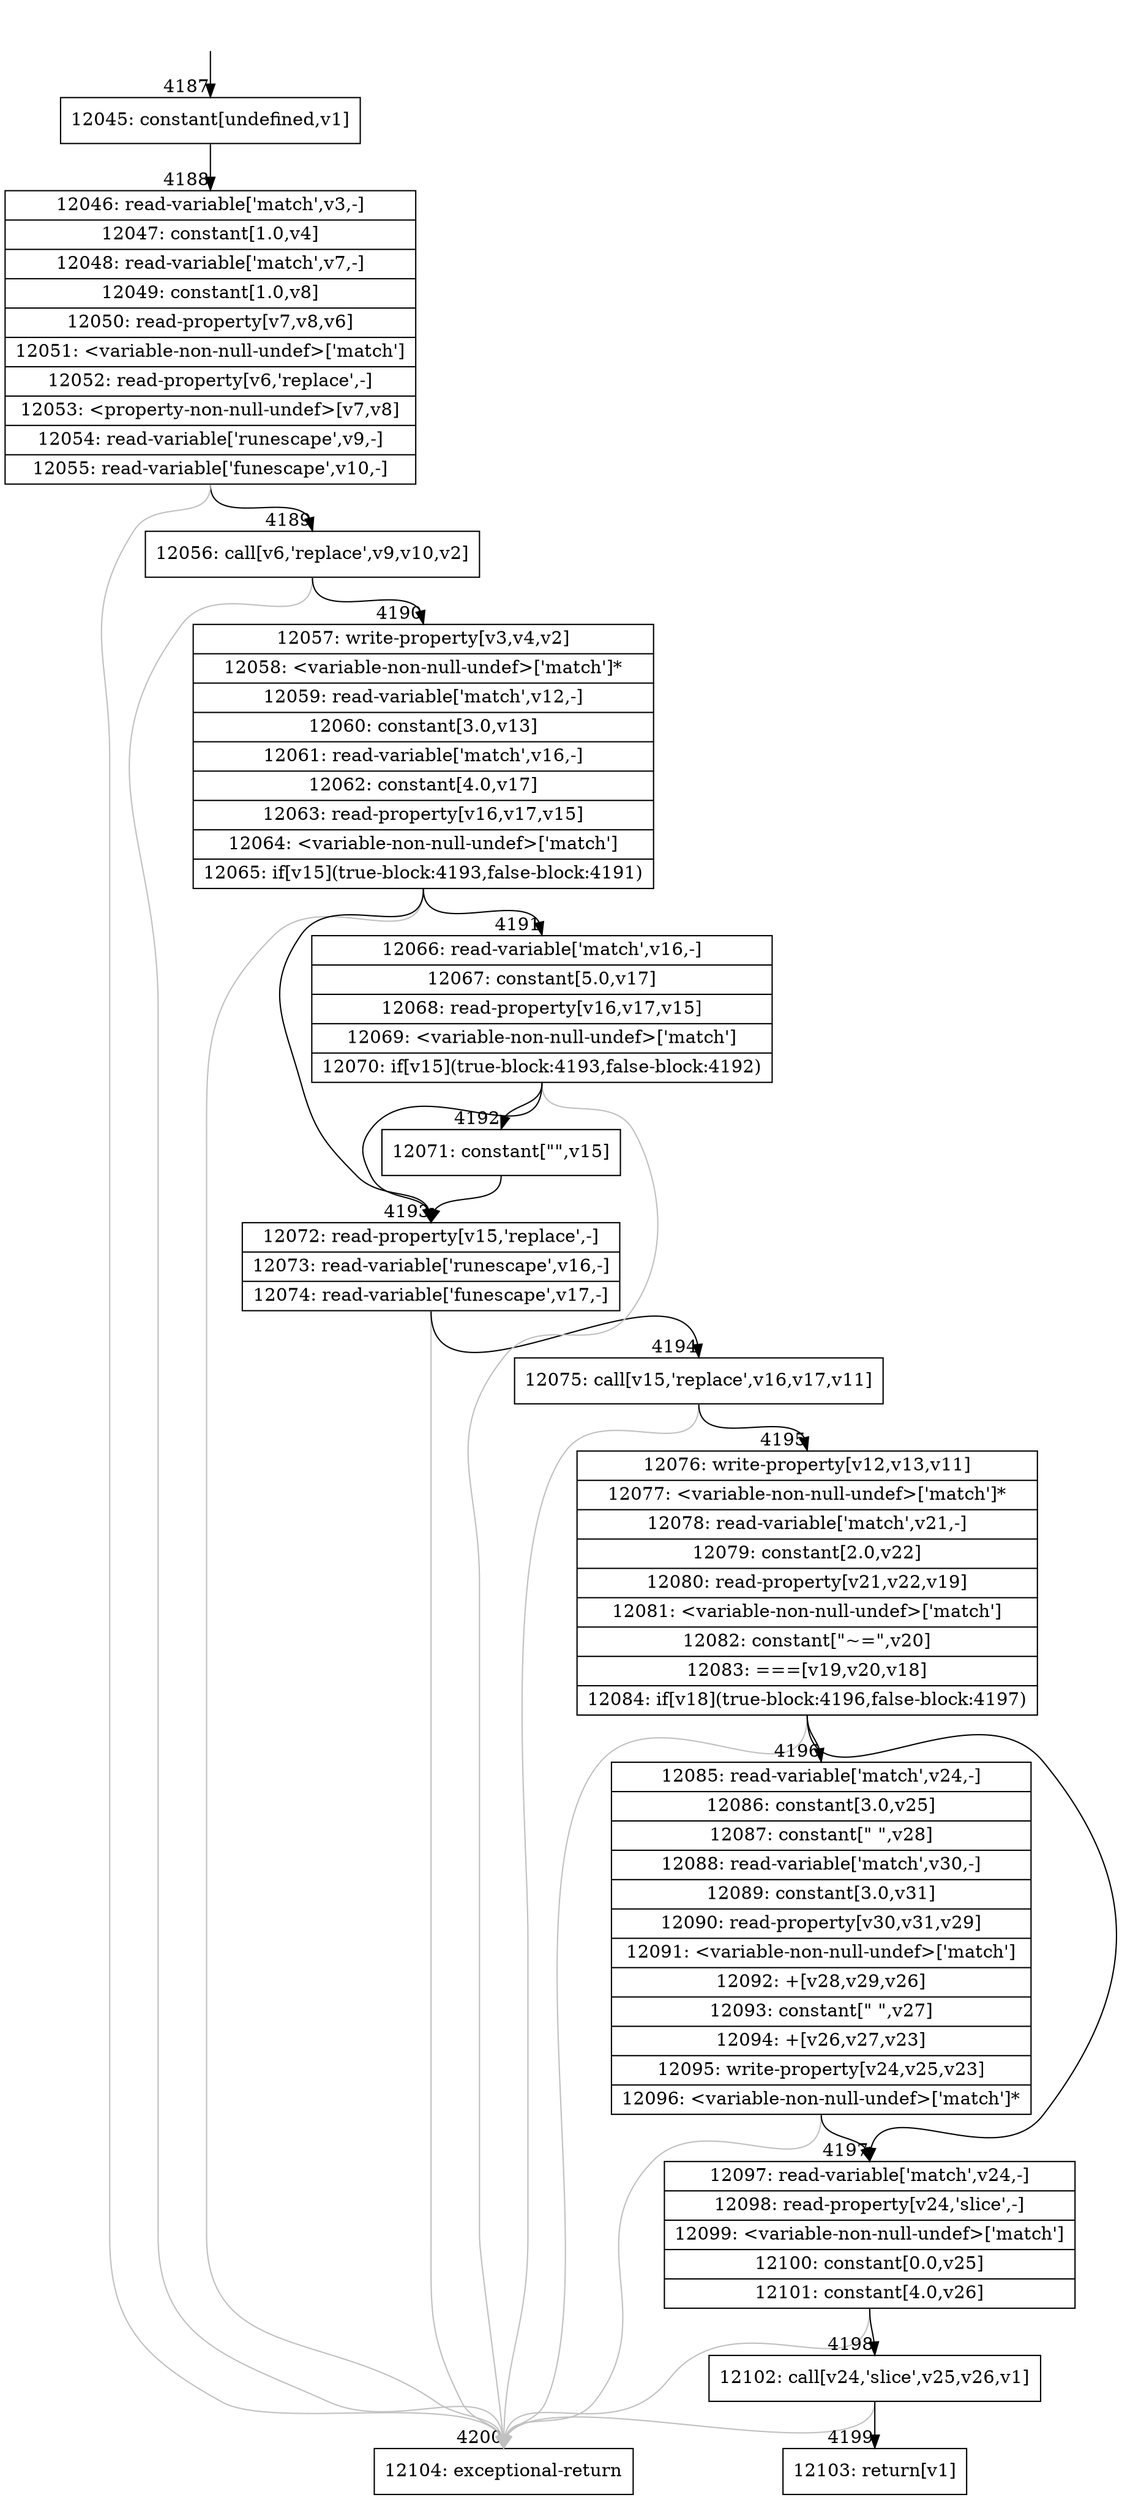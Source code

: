 digraph {
rankdir="TD"
BB_entry273[shape=none,label=""];
BB_entry273 -> BB4187 [tailport=s, headport=n, headlabel="    4187"]
BB4187 [shape=record label="{12045: constant[undefined,v1]}" ] 
BB4187 -> BB4188 [tailport=s, headport=n, headlabel="      4188"]
BB4188 [shape=record label="{12046: read-variable['match',v3,-]|12047: constant[1.0,v4]|12048: read-variable['match',v7,-]|12049: constant[1.0,v8]|12050: read-property[v7,v8,v6]|12051: \<variable-non-null-undef\>['match']|12052: read-property[v6,'replace',-]|12053: \<property-non-null-undef\>[v7,v8]|12054: read-variable['runescape',v9,-]|12055: read-variable['funescape',v10,-]}" ] 
BB4188 -> BB4189 [tailport=s, headport=n, headlabel="      4189"]
BB4188 -> BB4200 [tailport=s, headport=n, color=gray, headlabel="      4200"]
BB4189 [shape=record label="{12056: call[v6,'replace',v9,v10,v2]}" ] 
BB4189 -> BB4190 [tailport=s, headport=n, headlabel="      4190"]
BB4189 -> BB4200 [tailport=s, headport=n, color=gray]
BB4190 [shape=record label="{12057: write-property[v3,v4,v2]|12058: \<variable-non-null-undef\>['match']*|12059: read-variable['match',v12,-]|12060: constant[3.0,v13]|12061: read-variable['match',v16,-]|12062: constant[4.0,v17]|12063: read-property[v16,v17,v15]|12064: \<variable-non-null-undef\>['match']|12065: if[v15](true-block:4193,false-block:4191)}" ] 
BB4190 -> BB4193 [tailport=s, headport=n, headlabel="      4193"]
BB4190 -> BB4191 [tailport=s, headport=n, headlabel="      4191"]
BB4190 -> BB4200 [tailport=s, headport=n, color=gray]
BB4191 [shape=record label="{12066: read-variable['match',v16,-]|12067: constant[5.0,v17]|12068: read-property[v16,v17,v15]|12069: \<variable-non-null-undef\>['match']|12070: if[v15](true-block:4193,false-block:4192)}" ] 
BB4191 -> BB4193 [tailport=s, headport=n]
BB4191 -> BB4192 [tailport=s, headport=n, headlabel="      4192"]
BB4191 -> BB4200 [tailport=s, headport=n, color=gray]
BB4192 [shape=record label="{12071: constant[\"\",v15]}" ] 
BB4192 -> BB4193 [tailport=s, headport=n]
BB4193 [shape=record label="{12072: read-property[v15,'replace',-]|12073: read-variable['runescape',v16,-]|12074: read-variable['funescape',v17,-]}" ] 
BB4193 -> BB4194 [tailport=s, headport=n, headlabel="      4194"]
BB4193 -> BB4200 [tailport=s, headport=n, color=gray]
BB4194 [shape=record label="{12075: call[v15,'replace',v16,v17,v11]}" ] 
BB4194 -> BB4195 [tailport=s, headport=n, headlabel="      4195"]
BB4194 -> BB4200 [tailport=s, headport=n, color=gray]
BB4195 [shape=record label="{12076: write-property[v12,v13,v11]|12077: \<variable-non-null-undef\>['match']*|12078: read-variable['match',v21,-]|12079: constant[2.0,v22]|12080: read-property[v21,v22,v19]|12081: \<variable-non-null-undef\>['match']|12082: constant[\"~=\",v20]|12083: ===[v19,v20,v18]|12084: if[v18](true-block:4196,false-block:4197)}" ] 
BB4195 -> BB4196 [tailport=s, headport=n, headlabel="      4196"]
BB4195 -> BB4197 [tailport=s, headport=n, headlabel="      4197"]
BB4195 -> BB4200 [tailport=s, headport=n, color=gray]
BB4196 [shape=record label="{12085: read-variable['match',v24,-]|12086: constant[3.0,v25]|12087: constant[\" \",v28]|12088: read-variable['match',v30,-]|12089: constant[3.0,v31]|12090: read-property[v30,v31,v29]|12091: \<variable-non-null-undef\>['match']|12092: +[v28,v29,v26]|12093: constant[\" \",v27]|12094: +[v26,v27,v23]|12095: write-property[v24,v25,v23]|12096: \<variable-non-null-undef\>['match']*}" ] 
BB4196 -> BB4197 [tailport=s, headport=n]
BB4196 -> BB4200 [tailport=s, headport=n, color=gray]
BB4197 [shape=record label="{12097: read-variable['match',v24,-]|12098: read-property[v24,'slice',-]|12099: \<variable-non-null-undef\>['match']|12100: constant[0.0,v25]|12101: constant[4.0,v26]}" ] 
BB4197 -> BB4198 [tailport=s, headport=n, headlabel="      4198"]
BB4197 -> BB4200 [tailport=s, headport=n, color=gray]
BB4198 [shape=record label="{12102: call[v24,'slice',v25,v26,v1]}" ] 
BB4198 -> BB4199 [tailport=s, headport=n, headlabel="      4199"]
BB4198 -> BB4200 [tailport=s, headport=n, color=gray]
BB4199 [shape=record label="{12103: return[v1]}" ] 
BB4200 [shape=record label="{12104: exceptional-return}" ] 
}
